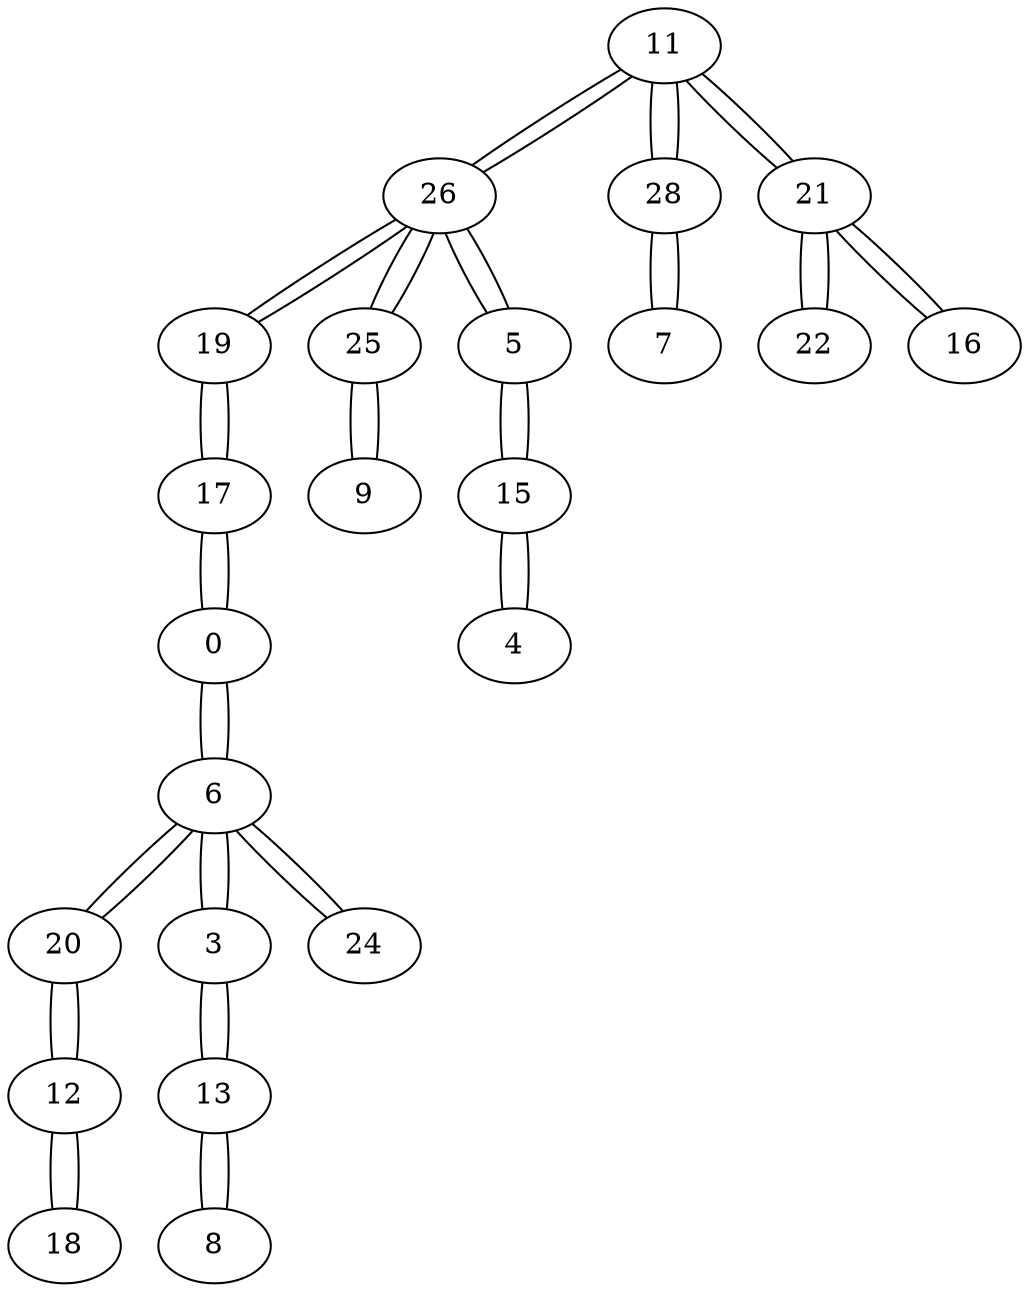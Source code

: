 graph {
11 -- 26 [ distancia=1 ]
11 -- 28 [ distancia=2 ]
11 -- 21 [ distancia=12 ]
26 -- 11 [ distancia=1 ]
26 -- 19 [ distancia=6 ]
26 -- 25 [ distancia=7 ]
26 -- 5 [ distancia=8 ]
4 -- 15 [ distancia=2 ]
15 -- 4 [ distancia=2 ]
15 -- 5 [ distancia=11 ]
28 -- 11 [ distancia=2 ]
28 -- 7 [ distancia=10 ]
12 -- 18 [ distancia=4 ]
12 -- 20 [ distancia=10 ]
18 -- 12 [ distancia=4 ]
6 -- 20 [ distancia=5 ]
6 -- 3 [ distancia=5 ]
6 -- 0 [ distancia=7 ]
6 -- 24 [ distancia=11 ]
20 -- 6 [ distancia=5 ]
20 -- 12 [ distancia=10 ]
22 -- 21 [ distancia=5 ]
21 -- 22 [ distancia=5 ]
21 -- 11 [ distancia=12 ]
21 -- 16 [ distancia=13 ]
3 -- 6 [ distancia=5 ]
3 -- 13 [ distancia=11 ]
17 -- 19 [ distancia=5 ]
17 -- 0 [ distancia=8 ]
19 -- 17 [ distancia=5 ]
19 -- 26 [ distancia=6 ]
8 -- 13 [ distancia=6 ]
13 -- 8 [ distancia=6 ]
13 -- 3 [ distancia=11 ]
25 -- 26 [ distancia=7 ]
25 -- 9 [ distancia=15 ]
0 -- 6 [ distancia=7 ]
0 -- 17 [ distancia=8 ]
5 -- 26 [ distancia=8 ]
5 -- 15 [ distancia=11 ]
7 -- 28 [ distancia=10 ]
24 -- 6 [ distancia=11 ]
16 -- 21 [ distancia=13 ]
9 -- 25 [ distancia=15 ]
}
